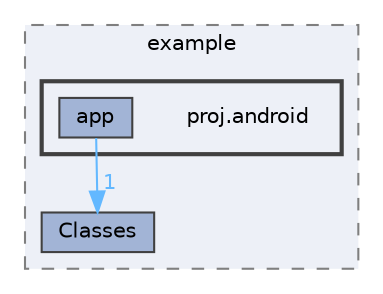 digraph "external/spine-runtimes/spine-cocos2dx/example/proj.android"
{
 // LATEX_PDF_SIZE
  bgcolor="transparent";
  edge [fontname=Helvetica,fontsize=10,labelfontname=Helvetica,labelfontsize=10];
  node [fontname=Helvetica,fontsize=10,shape=box,height=0.2,width=0.4];
  compound=true
  subgraph clusterdir_7b2de9e89da16250ada699e86bb3255b {
    graph [ bgcolor="#edf0f7", pencolor="grey50", label="example", fontname=Helvetica,fontsize=10 style="filled,dashed", URL="dir_7b2de9e89da16250ada699e86bb3255b.html",tooltip=""]
  dir_83132952ce7cf36dccb9fdc16923a171 [label="Classes", fillcolor="#a2b4d6", color="grey25", style="filled", URL="dir_83132952ce7cf36dccb9fdc16923a171.html",tooltip=""];
  subgraph clusterdir_015460658e33b51adc5f3aafcb55f5cb {
    graph [ bgcolor="#edf0f7", pencolor="grey25", label="", fontname=Helvetica,fontsize=10 style="filled,bold", URL="dir_015460658e33b51adc5f3aafcb55f5cb.html",tooltip=""]
    dir_015460658e33b51adc5f3aafcb55f5cb [shape=plaintext, label="proj.android"];
  dir_fac957a6cf45fe25004a11fc97361190 [label="app", fillcolor="#a2b4d6", color="grey25", style="filled", URL="dir_fac957a6cf45fe25004a11fc97361190.html",tooltip=""];
  }
  }
  dir_fac957a6cf45fe25004a11fc97361190->dir_83132952ce7cf36dccb9fdc16923a171 [headlabel="1", labeldistance=1.5 headhref="dir_000036_000122.html" href="dir_000036_000122.html" color="steelblue1" fontcolor="steelblue1"];
}
